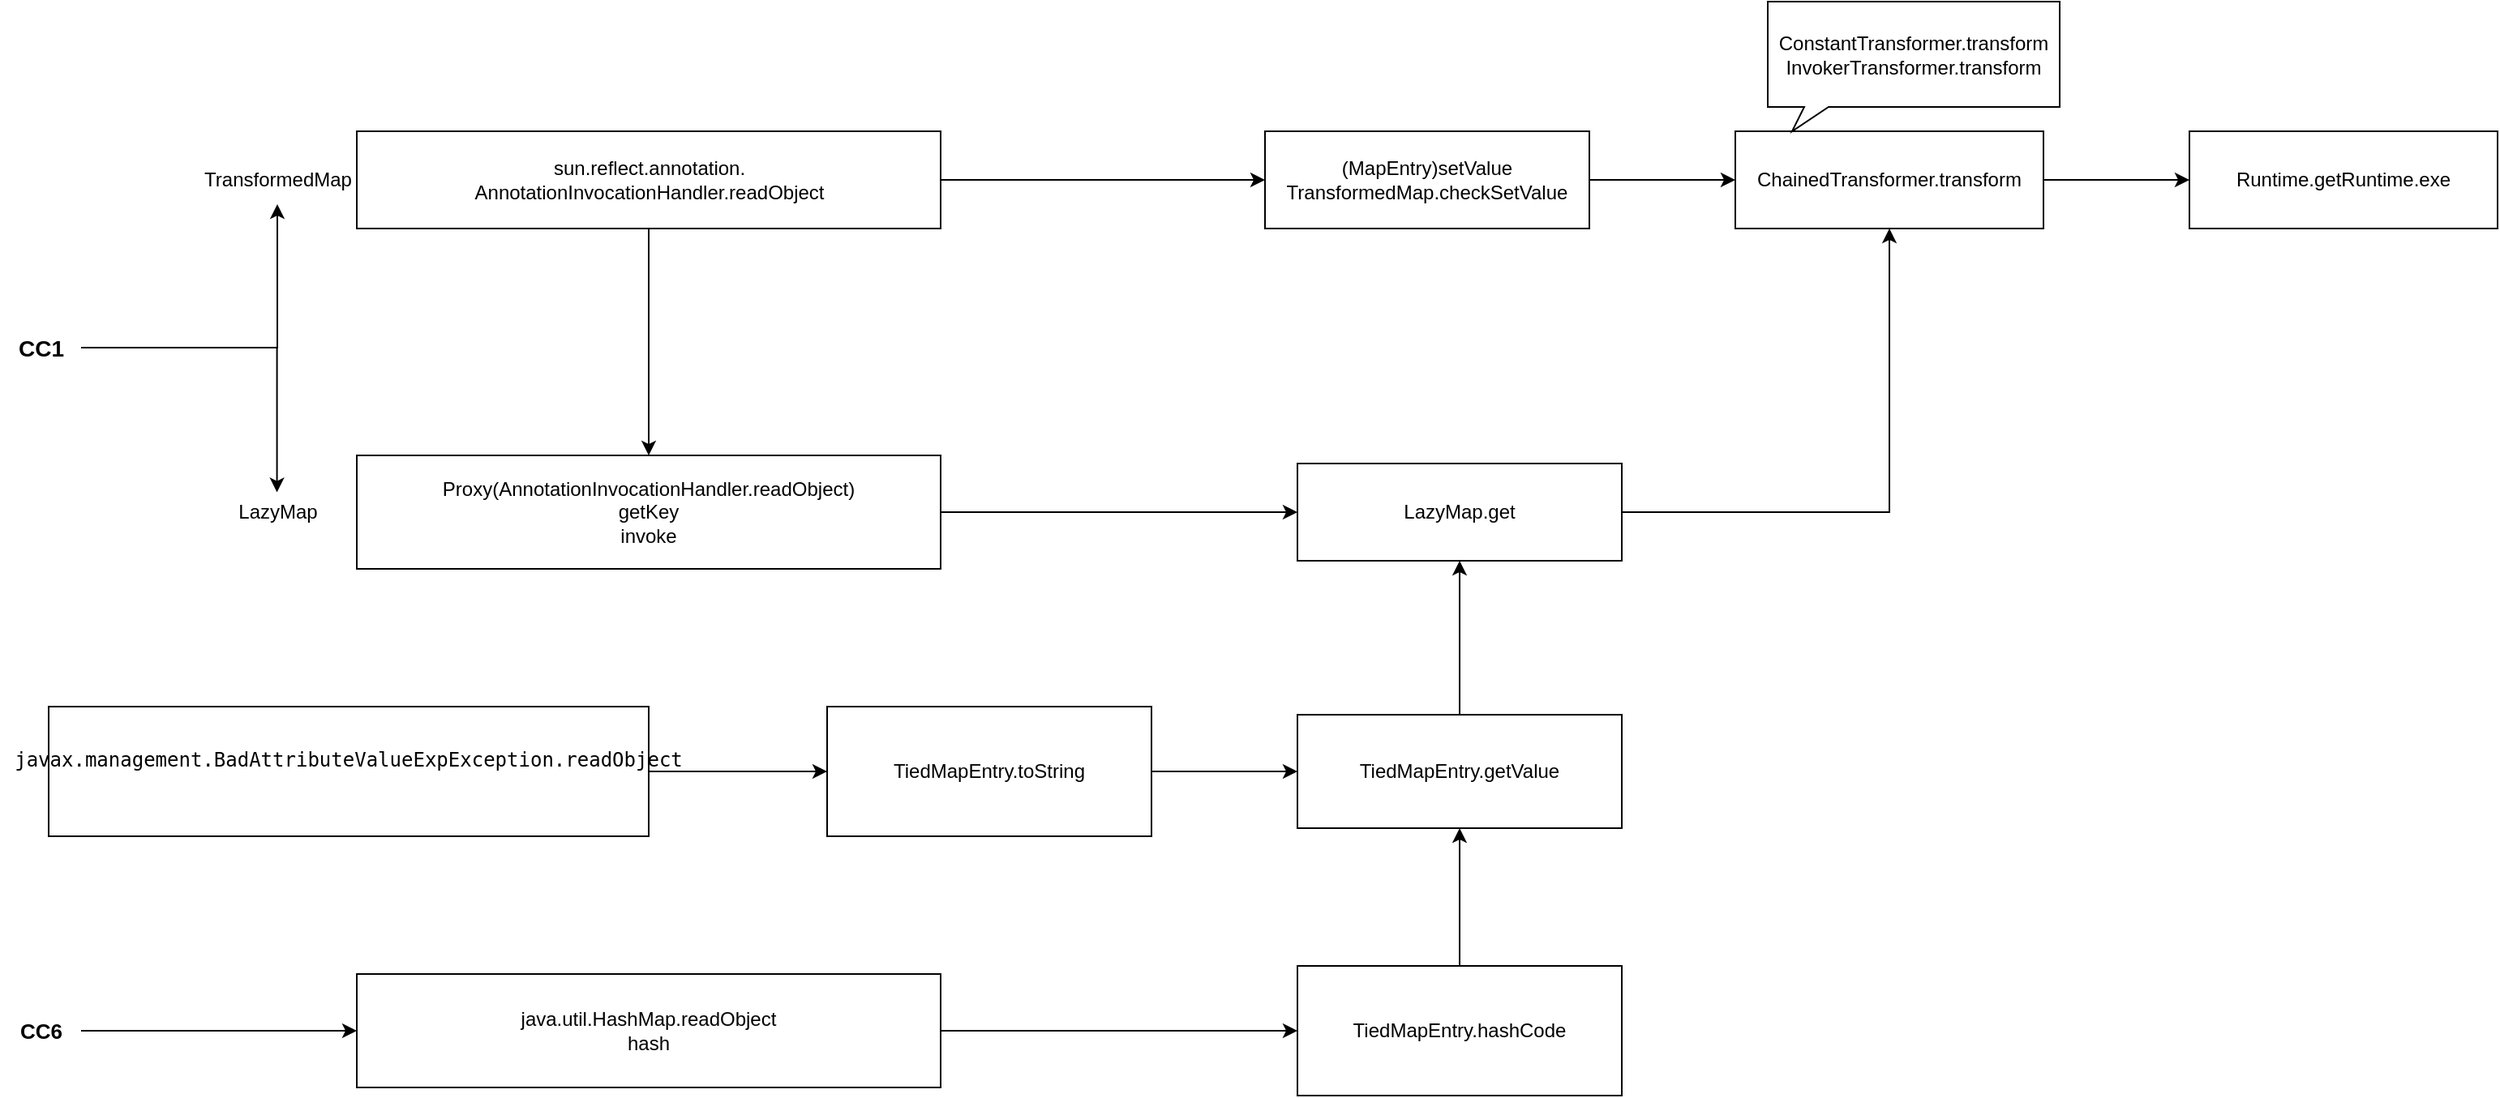 <mxfile version="21.8.0" type="github">
  <diagram name="第 1 页" id="6VpoMdF1UtFUlSB7jPXj">
    <mxGraphModel dx="1510" dy="830" grid="1" gridSize="10" guides="1" tooltips="1" connect="1" arrows="1" fold="1" page="1" pageScale="1" pageWidth="1920" pageHeight="1200" math="0" shadow="0">
      <root>
        <mxCell id="0" />
        <mxCell id="1" parent="0" />
        <mxCell id="6vssdcbbBTtyEO5g1ugg-1" value="Runtime.getRuntime.exe" style="rounded=0;whiteSpace=wrap;html=1;" parent="1" vertex="1">
          <mxGeometry x="1370" y="240" width="190" height="60" as="geometry" />
        </mxCell>
        <mxCell id="6vssdcbbBTtyEO5g1ugg-8" style="edgeStyle=orthogonalEdgeStyle;rounded=0;orthogonalLoop=1;jettySize=auto;html=1;exitX=1;exitY=0.5;exitDx=0;exitDy=0;entryX=0;entryY=0.5;entryDx=0;entryDy=0;" parent="1" source="6vssdcbbBTtyEO5g1ugg-2" target="6vssdcbbBTtyEO5g1ugg-1" edge="1">
          <mxGeometry relative="1" as="geometry" />
        </mxCell>
        <mxCell id="6vssdcbbBTtyEO5g1ugg-2" value="ChainedTransformer.transform" style="rounded=0;whiteSpace=wrap;html=1;" parent="1" vertex="1">
          <mxGeometry x="1090" y="240" width="190" height="60" as="geometry" />
        </mxCell>
        <mxCell id="6vssdcbbBTtyEO5g1ugg-10" style="edgeStyle=orthogonalEdgeStyle;rounded=0;orthogonalLoop=1;jettySize=auto;html=1;exitX=1;exitY=0.5;exitDx=0;exitDy=0;entryX=0;entryY=0.5;entryDx=0;entryDy=0;" parent="1" source="6vssdcbbBTtyEO5g1ugg-9" target="6vssdcbbBTtyEO5g1ugg-2" edge="1">
          <mxGeometry relative="1" as="geometry" />
        </mxCell>
        <mxCell id="6vssdcbbBTtyEO5g1ugg-9" value="(MapEntry&lt;span style=&quot;background-color: initial;&quot;&gt;)setValue&lt;/span&gt;&lt;br&gt;TransformedMap.checkSetValue" style="rounded=0;whiteSpace=wrap;html=1;" parent="1" vertex="1">
          <mxGeometry x="800" y="240" width="200" height="60" as="geometry" />
        </mxCell>
        <mxCell id="6vssdcbbBTtyEO5g1ugg-13" style="edgeStyle=orthogonalEdgeStyle;rounded=0;orthogonalLoop=1;jettySize=auto;html=1;exitX=1;exitY=0.5;exitDx=0;exitDy=0;entryX=0;entryY=0.5;entryDx=0;entryDy=0;" parent="1" source="6vssdcbbBTtyEO5g1ugg-11" target="6vssdcbbBTtyEO5g1ugg-9" edge="1">
          <mxGeometry relative="1" as="geometry" />
        </mxCell>
        <mxCell id="6vssdcbbBTtyEO5g1ugg-18" style="edgeStyle=orthogonalEdgeStyle;rounded=0;orthogonalLoop=1;jettySize=auto;html=1;exitX=0.5;exitY=1;exitDx=0;exitDy=0;entryX=0.5;entryY=0;entryDx=0;entryDy=0;" parent="1" source="6vssdcbbBTtyEO5g1ugg-11" target="6vssdcbbBTtyEO5g1ugg-17" edge="1">
          <mxGeometry relative="1" as="geometry" />
        </mxCell>
        <mxCell id="6vssdcbbBTtyEO5g1ugg-11" value="sun.reflect.annotation.&lt;br&gt;AnnotationInvocationHandler.readObject" style="rounded=0;html=1;" parent="1" vertex="1">
          <mxGeometry x="240" y="240" width="360" height="60" as="geometry" />
        </mxCell>
        <mxCell id="6vssdcbbBTtyEO5g1ugg-12" value="ConstantTransformer.transform&lt;br&gt;InvokerTransformer.transform" style="whiteSpace=wrap;html=1;shape=mxgraph.basic.rectCallout;dx=30;dy=15;boundedLbl=1;" parent="1" vertex="1">
          <mxGeometry x="1110" y="160" width="180" height="80" as="geometry" />
        </mxCell>
        <mxCell id="6vssdcbbBTtyEO5g1ugg-16" style="edgeStyle=orthogonalEdgeStyle;rounded=0;orthogonalLoop=1;jettySize=auto;html=1;entryX=0.5;entryY=1;entryDx=0;entryDy=0;" parent="1" source="6vssdcbbBTtyEO5g1ugg-15" target="6vssdcbbBTtyEO5g1ugg-2" edge="1">
          <mxGeometry relative="1" as="geometry" />
        </mxCell>
        <mxCell id="6vssdcbbBTtyEO5g1ugg-15" value="LazyMap.get" style="rounded=0;whiteSpace=wrap;html=1;" parent="1" vertex="1">
          <mxGeometry x="820" y="445" width="200" height="60" as="geometry" />
        </mxCell>
        <mxCell id="6vssdcbbBTtyEO5g1ugg-20" value="" style="edgeStyle=orthogonalEdgeStyle;rounded=0;orthogonalLoop=1;jettySize=auto;html=1;" parent="1" source="6vssdcbbBTtyEO5g1ugg-17" target="6vssdcbbBTtyEO5g1ugg-15" edge="1">
          <mxGeometry relative="1" as="geometry" />
        </mxCell>
        <mxCell id="6vssdcbbBTtyEO5g1ugg-17" value="Proxy(AnnotationInvocationHandler.readObject)&lt;br&gt;getKey&lt;br&gt;invoke" style="rounded=0;whiteSpace=wrap;html=1;" parent="1" vertex="1">
          <mxGeometry x="240" y="440" width="360" height="70" as="geometry" />
        </mxCell>
        <mxCell id="6vssdcbbBTtyEO5g1ugg-22" value="" style="edgeStyle=orthogonalEdgeStyle;rounded=0;orthogonalLoop=1;jettySize=auto;html=1;" parent="1" source="6vssdcbbBTtyEO5g1ugg-21" target="6vssdcbbBTtyEO5g1ugg-15" edge="1">
          <mxGeometry relative="1" as="geometry" />
        </mxCell>
        <mxCell id="6vssdcbbBTtyEO5g1ugg-21" value="TiedMapEntry.getValue" style="rounded=0;whiteSpace=wrap;html=1;" parent="1" vertex="1">
          <mxGeometry x="820" y="600" width="200" height="70" as="geometry" />
        </mxCell>
        <mxCell id="5cDq7q0ZK8Lod1r7jXY8-8" style="edgeStyle=orthogonalEdgeStyle;rounded=0;orthogonalLoop=1;jettySize=auto;html=1;exitX=1;exitY=0.5;exitDx=0;exitDy=0;entryX=0;entryY=0.5;entryDx=0;entryDy=0;" edge="1" parent="1" source="6vssdcbbBTtyEO5g1ugg-23" target="5cDq7q0ZK8Lod1r7jXY8-2">
          <mxGeometry relative="1" as="geometry" />
        </mxCell>
        <mxCell id="6vssdcbbBTtyEO5g1ugg-23" value="java.util.HashMap.readObject&lt;br&gt;hash" style="rounded=0;whiteSpace=wrap;html=1;" parent="1" vertex="1">
          <mxGeometry x="240" y="760" width="360" height="70" as="geometry" />
        </mxCell>
        <mxCell id="gErniXCXHLFTvf_z7TUi-8" style="edgeStyle=orthogonalEdgeStyle;rounded=0;orthogonalLoop=1;jettySize=auto;html=1;" parent="1" source="gErniXCXHLFTvf_z7TUi-1" target="gErniXCXHLFTvf_z7TUi-3" edge="1">
          <mxGeometry relative="1" as="geometry" />
        </mxCell>
        <mxCell id="gErniXCXHLFTvf_z7TUi-1" value="&lt;b&gt;&lt;font style=&quot;font-size: 14px;&quot;&gt;CC1&lt;/font&gt;&lt;/b&gt;" style="text;html=1;align=center;verticalAlign=middle;resizable=0;points=[];autosize=1;strokeColor=none;fillColor=none;" parent="1" vertex="1">
          <mxGeometry x="20" y="358.5" width="50" height="30" as="geometry" />
        </mxCell>
        <mxCell id="gErniXCXHLFTvf_z7TUi-3" value="TransformedMap" style="text;html=1;align=center;verticalAlign=middle;resizable=0;points=[];autosize=1;strokeColor=none;fillColor=none;" parent="1" vertex="1">
          <mxGeometry x="136" y="255" width="110" height="30" as="geometry" />
        </mxCell>
        <mxCell id="gErniXCXHLFTvf_z7TUi-5" value="LazyMap" style="text;html=1;align=center;verticalAlign=middle;resizable=0;points=[];autosize=1;strokeColor=none;fillColor=none;" parent="1" vertex="1">
          <mxGeometry x="156" y="460" width="70" height="30" as="geometry" />
        </mxCell>
        <mxCell id="gErniXCXHLFTvf_z7TUi-7" style="edgeStyle=orthogonalEdgeStyle;rounded=0;orthogonalLoop=1;jettySize=auto;html=1;entryX=0;entryY=0.5;entryDx=0;entryDy=0;" parent="1" source="gErniXCXHLFTvf_z7TUi-6" target="6vssdcbbBTtyEO5g1ugg-23" edge="1">
          <mxGeometry relative="1" as="geometry" />
        </mxCell>
        <mxCell id="gErniXCXHLFTvf_z7TUi-6" value="&lt;span style=&quot;font-size: 13px;&quot;&gt;&lt;font style=&quot;font-size: 13px;&quot;&gt;CC6&lt;/font&gt;&lt;/span&gt;" style="text;html=1;align=center;verticalAlign=middle;resizable=0;points=[];autosize=1;strokeColor=none;fillColor=none;fontSize=13;fontStyle=1" parent="1" vertex="1">
          <mxGeometry x="20" y="780" width="50" height="30" as="geometry" />
        </mxCell>
        <mxCell id="gErniXCXHLFTvf_z7TUi-10" style="edgeStyle=orthogonalEdgeStyle;rounded=0;orthogonalLoop=1;jettySize=auto;html=1;entryX=0.497;entryY=0.093;entryDx=0;entryDy=0;entryPerimeter=0;" parent="1" source="gErniXCXHLFTvf_z7TUi-1" target="gErniXCXHLFTvf_z7TUi-5" edge="1">
          <mxGeometry relative="1" as="geometry" />
        </mxCell>
        <mxCell id="5cDq7q0ZK8Lod1r7jXY8-4" style="edgeStyle=orthogonalEdgeStyle;rounded=0;orthogonalLoop=1;jettySize=auto;html=1;exitX=1;exitY=0.5;exitDx=0;exitDy=0;" edge="1" parent="1" source="5cDq7q0ZK8Lod1r7jXY8-1" target="5cDq7q0ZK8Lod1r7jXY8-3">
          <mxGeometry relative="1" as="geometry" />
        </mxCell>
        <mxCell id="5cDq7q0ZK8Lod1r7jXY8-1" value="&lt;font face=&quot;JetBrains Mono, monospace&quot;&gt;javax.management.BadAttributeValueExpException.readObject&lt;br&gt;&lt;br&gt;&lt;/font&gt;" style="rounded=0;whiteSpace=wrap;html=1;" vertex="1" parent="1">
          <mxGeometry x="50" y="595" width="370" height="80" as="geometry" />
        </mxCell>
        <mxCell id="5cDq7q0ZK8Lod1r7jXY8-9" value="" style="edgeStyle=orthogonalEdgeStyle;rounded=0;orthogonalLoop=1;jettySize=auto;html=1;" edge="1" parent="1" source="5cDq7q0ZK8Lod1r7jXY8-2" target="6vssdcbbBTtyEO5g1ugg-21">
          <mxGeometry relative="1" as="geometry" />
        </mxCell>
        <mxCell id="5cDq7q0ZK8Lod1r7jXY8-2" value="TiedMapEntry.hashCode" style="rounded=0;whiteSpace=wrap;html=1;" vertex="1" parent="1">
          <mxGeometry x="820" y="755" width="200" height="80" as="geometry" />
        </mxCell>
        <mxCell id="5cDq7q0ZK8Lod1r7jXY8-6" style="edgeStyle=orthogonalEdgeStyle;rounded=0;orthogonalLoop=1;jettySize=auto;html=1;exitX=1;exitY=0.5;exitDx=0;exitDy=0;" edge="1" parent="1" source="5cDq7q0ZK8Lod1r7jXY8-3" target="6vssdcbbBTtyEO5g1ugg-21">
          <mxGeometry relative="1" as="geometry" />
        </mxCell>
        <mxCell id="5cDq7q0ZK8Lod1r7jXY8-3" value="TiedMapEntry.toString" style="rounded=0;whiteSpace=wrap;html=1;" vertex="1" parent="1">
          <mxGeometry x="530" y="595" width="200" height="80" as="geometry" />
        </mxCell>
      </root>
    </mxGraphModel>
  </diagram>
</mxfile>
